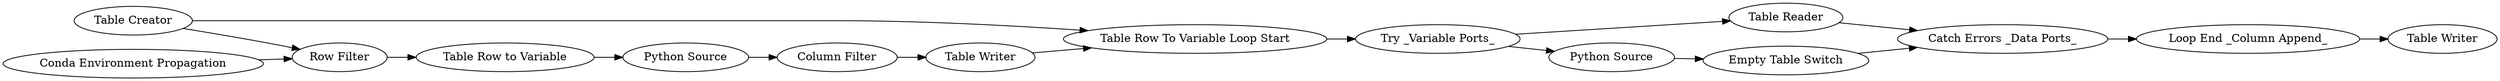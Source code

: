 digraph {
	"3057910903876594630_61" [label="Table Creator"]
	"3057910903876594630_47" [label="Table Row To Variable Loop Start"]
	"3057910903876594630_110" [label="Table Row to Variable"]
	"3057910903876594630_114" [label="Catch Errors _Data Ports_"]
	"3057910903876594630_105" [label="Try _Variable Ports_"]
	"3057910903876594630_116" [label="Table Writer"]
	"3057910903876594630_111" [label="Column Filter"]
	"3057910903876594630_112" [label="Table Writer"]
	"3057910903876594630_115" [label="Empty Table Switch"]
	"3057910903876594630_113" [label="Table Reader"]
	"3057910903876594630_42" [label="Python Source"]
	"3057910903876594630_117" [label="Conda Environment Propagation"]
	"3057910903876594630_48" [label="Loop End _Column Append_"]
	"3057910903876594630_108" [label="Row Filter"]
	"3057910903876594630_109" [label="Python Source"]
	"3057910903876594630_47" -> "3057910903876594630_105"
	"3057910903876594630_115" -> "3057910903876594630_114"
	"3057910903876594630_105" -> "3057910903876594630_113"
	"3057910903876594630_110" -> "3057910903876594630_109"
	"3057910903876594630_105" -> "3057910903876594630_42"
	"3057910903876594630_109" -> "3057910903876594630_111"
	"3057910903876594630_42" -> "3057910903876594630_115"
	"3057910903876594630_113" -> "3057910903876594630_114"
	"3057910903876594630_61" -> "3057910903876594630_47"
	"3057910903876594630_111" -> "3057910903876594630_112"
	"3057910903876594630_61" -> "3057910903876594630_108"
	"3057910903876594630_114" -> "3057910903876594630_48"
	"3057910903876594630_117" -> "3057910903876594630_108"
	"3057910903876594630_108" -> "3057910903876594630_110"
	"3057910903876594630_48" -> "3057910903876594630_116"
	"3057910903876594630_112" -> "3057910903876594630_47"
	rankdir=LR
}
